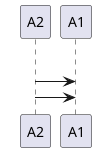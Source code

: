 {
  "sha1": "hyqm01b0ac8k416q2eqmc1cfmonqw6v",
  "insertion": {
    "when": "2024-06-03T18:59:30.159Z",
    "user": "plantuml@gmail.com"
  }
}
@startuml
    alt
    A2->A1
    else
    A2->A1
@enduml
